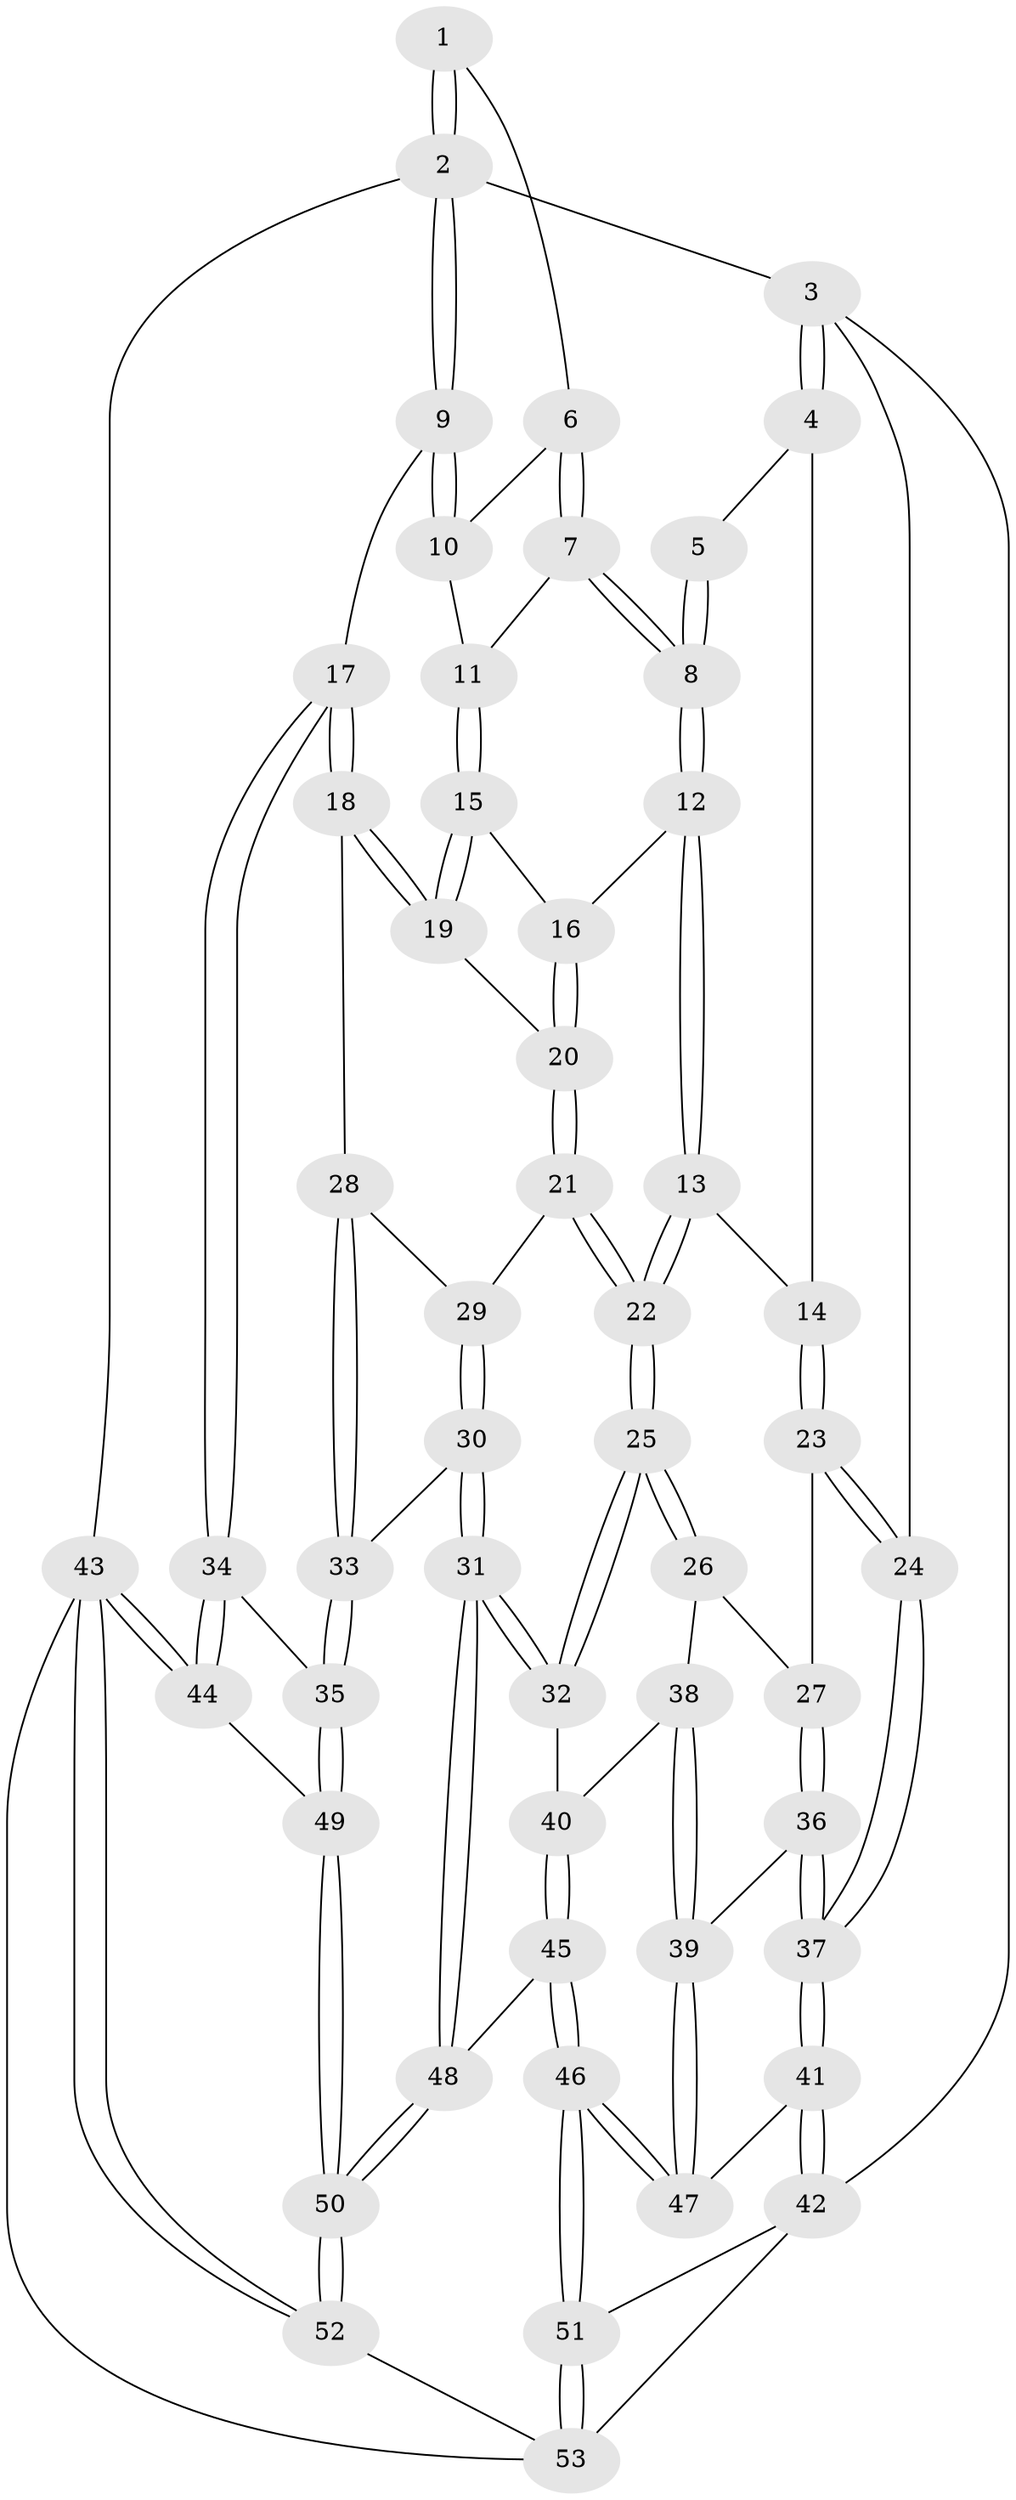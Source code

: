 // Generated by graph-tools (version 1.1) at 2025/11/02/27/25 16:11:57]
// undirected, 53 vertices, 129 edges
graph export_dot {
graph [start="1"]
  node [color=gray90,style=filled];
  1 [pos="+0.8630038409568797+0"];
  2 [pos="+1+0"];
  3 [pos="+0+0"];
  4 [pos="+0.1079356530936206+0"];
  5 [pos="+0.46003263090452606+0"];
  6 [pos="+0.836389475567507+0"];
  7 [pos="+0.6032882833011181+0.10201917346380751"];
  8 [pos="+0.5635416749462095+0.12599762896663952"];
  9 [pos="+1+0.3271658572805421"];
  10 [pos="+0.8439260403667147+0"];
  11 [pos="+0.8135195804279093+0.11215557314263666"];
  12 [pos="+0.5531116022318047+0.16473727865631801"];
  13 [pos="+0.4839722396698599+0.22779771477376137"];
  14 [pos="+0.2871957310804685+0.15410101880143637"];
  15 [pos="+0.8090516128119538+0.16482202621172504"];
  16 [pos="+0.6551308217633794+0.19719343058417912"];
  17 [pos="+1+0.34070276078489903"];
  18 [pos="+1+0.33375456266789083"];
  19 [pos="+0.8509182947539667+0.24981969648282815"];
  20 [pos="+0.7258452768846995+0.3466634722525043"];
  21 [pos="+0.7032578311635074+0.38816619751584075"];
  22 [pos="+0.5102670182508924+0.38369186967676916"];
  23 [pos="+0.18618614070473605+0.32853324408173995"];
  24 [pos="+0+0.35109882598704256"];
  25 [pos="+0.4968740553149222+0.40831915377228944"];
  26 [pos="+0.27507812310729957+0.43113707656760675"];
  27 [pos="+0.2521419159681842+0.42871827218278075"];
  28 [pos="+0.8951314475575738+0.4245671850434662"];
  29 [pos="+0.7321466450024755+0.4317951193775663"];
  30 [pos="+0.7433903967845757+0.5860862404386068"];
  31 [pos="+0.6485561180121029+0.6652015204919944"];
  32 [pos="+0.49730846594648864+0.4141260237112555"];
  33 [pos="+0.8321084884191371+0.5908667318292518"];
  34 [pos="+1+0.44064782987915735"];
  35 [pos="+0.8926001034858871+0.6201541967048946"];
  36 [pos="+0.23013922471581147+0.49252533839360596"];
  37 [pos="+0+0.5541200734298741"];
  38 [pos="+0.3519026583368341+0.5413407641838206"];
  39 [pos="+0.22978744860888167+0.5866539815310798"];
  40 [pos="+0.4112014090411139+0.5893392946832908"];
  41 [pos="+0+0.632333231146751"];
  42 [pos="+0+0.6667198668397051"];
  43 [pos="+1+1"];
  44 [pos="+1+0.770065094481886"];
  45 [pos="+0.38864554493759773+0.761353086465884"];
  46 [pos="+0.34411951201332003+0.7799850093933329"];
  47 [pos="+0.22836638298978956+0.6037169694134852"];
  48 [pos="+0.6105051544843871+0.7664796767493243"];
  49 [pos="+0.9167093324708011+0.7313327921129648"];
  50 [pos="+0.7581484808710598+0.9618480473834057"];
  51 [pos="+0.2809240082664645+0.8606797552562352"];
  52 [pos="+0.7990570559508695+1"];
  53 [pos="+0.23404292049525124+1"];
  1 -- 2;
  1 -- 2;
  1 -- 6;
  2 -- 3;
  2 -- 9;
  2 -- 9;
  2 -- 43;
  3 -- 4;
  3 -- 4;
  3 -- 24;
  3 -- 42;
  4 -- 5;
  4 -- 14;
  5 -- 8;
  5 -- 8;
  6 -- 7;
  6 -- 7;
  6 -- 10;
  7 -- 8;
  7 -- 8;
  7 -- 11;
  8 -- 12;
  8 -- 12;
  9 -- 10;
  9 -- 10;
  9 -- 17;
  10 -- 11;
  11 -- 15;
  11 -- 15;
  12 -- 13;
  12 -- 13;
  12 -- 16;
  13 -- 14;
  13 -- 22;
  13 -- 22;
  14 -- 23;
  14 -- 23;
  15 -- 16;
  15 -- 19;
  15 -- 19;
  16 -- 20;
  16 -- 20;
  17 -- 18;
  17 -- 18;
  17 -- 34;
  17 -- 34;
  18 -- 19;
  18 -- 19;
  18 -- 28;
  19 -- 20;
  20 -- 21;
  20 -- 21;
  21 -- 22;
  21 -- 22;
  21 -- 29;
  22 -- 25;
  22 -- 25;
  23 -- 24;
  23 -- 24;
  23 -- 27;
  24 -- 37;
  24 -- 37;
  25 -- 26;
  25 -- 26;
  25 -- 32;
  25 -- 32;
  26 -- 27;
  26 -- 38;
  27 -- 36;
  27 -- 36;
  28 -- 29;
  28 -- 33;
  28 -- 33;
  29 -- 30;
  29 -- 30;
  30 -- 31;
  30 -- 31;
  30 -- 33;
  31 -- 32;
  31 -- 32;
  31 -- 48;
  31 -- 48;
  32 -- 40;
  33 -- 35;
  33 -- 35;
  34 -- 35;
  34 -- 44;
  34 -- 44;
  35 -- 49;
  35 -- 49;
  36 -- 37;
  36 -- 37;
  36 -- 39;
  37 -- 41;
  37 -- 41;
  38 -- 39;
  38 -- 39;
  38 -- 40;
  39 -- 47;
  39 -- 47;
  40 -- 45;
  40 -- 45;
  41 -- 42;
  41 -- 42;
  41 -- 47;
  42 -- 51;
  42 -- 53;
  43 -- 44;
  43 -- 44;
  43 -- 52;
  43 -- 52;
  43 -- 53;
  44 -- 49;
  45 -- 46;
  45 -- 46;
  45 -- 48;
  46 -- 47;
  46 -- 47;
  46 -- 51;
  46 -- 51;
  48 -- 50;
  48 -- 50;
  49 -- 50;
  49 -- 50;
  50 -- 52;
  50 -- 52;
  51 -- 53;
  51 -- 53;
  52 -- 53;
}
